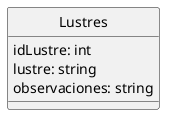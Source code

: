 @startuml Lustres
hide circle
class Lustres{
    idLustre: int
    lustre: string
    observaciones: string
}
@enduml
